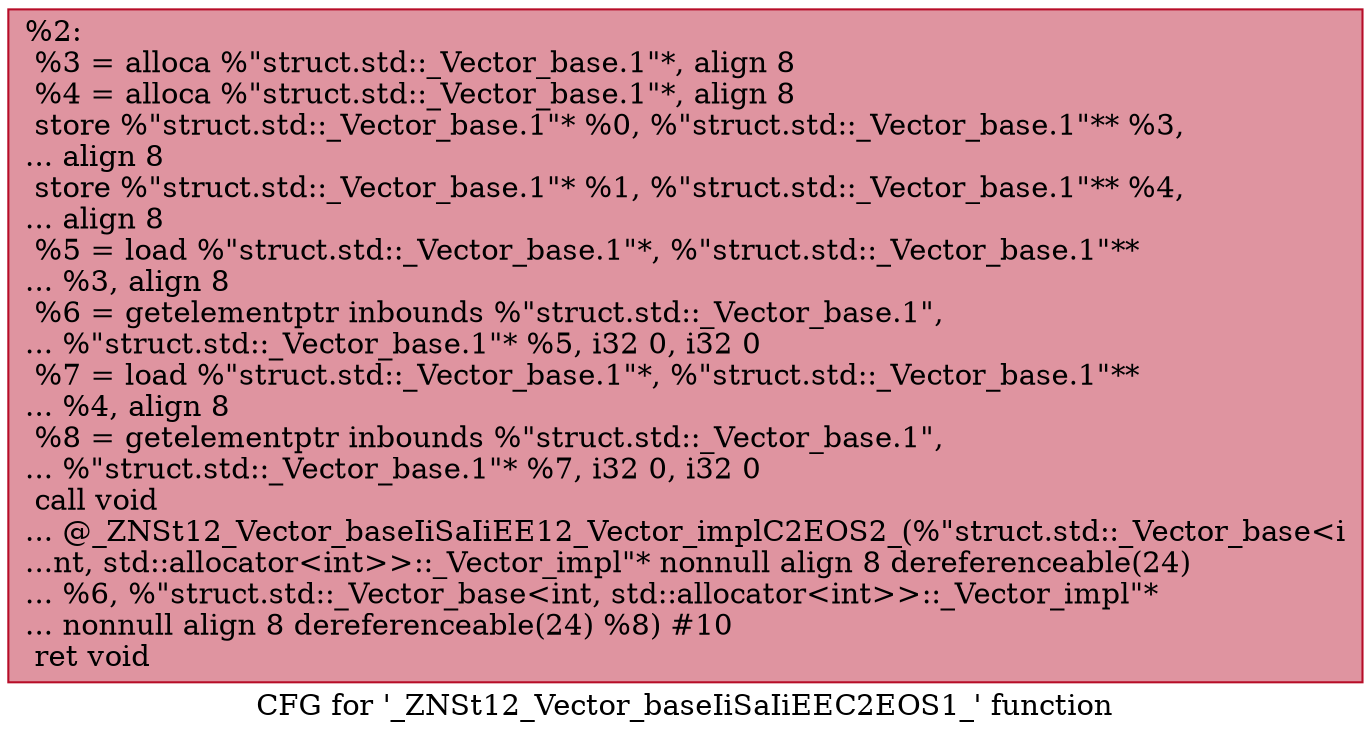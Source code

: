 digraph "CFG for '_ZNSt12_Vector_baseIiSaIiEEC2EOS1_' function" {
	label="CFG for '_ZNSt12_Vector_baseIiSaIiEEC2EOS1_' function";

	Node0x55a96eebd830 [shape=record,color="#b70d28ff", style=filled, fillcolor="#b70d2870",label="{%2:\l  %3 = alloca %\"struct.std::_Vector_base.1\"*, align 8\l  %4 = alloca %\"struct.std::_Vector_base.1\"*, align 8\l  store %\"struct.std::_Vector_base.1\"* %0, %\"struct.std::_Vector_base.1\"** %3,\l... align 8\l  store %\"struct.std::_Vector_base.1\"* %1, %\"struct.std::_Vector_base.1\"** %4,\l... align 8\l  %5 = load %\"struct.std::_Vector_base.1\"*, %\"struct.std::_Vector_base.1\"**\l... %3, align 8\l  %6 = getelementptr inbounds %\"struct.std::_Vector_base.1\",\l... %\"struct.std::_Vector_base.1\"* %5, i32 0, i32 0\l  %7 = load %\"struct.std::_Vector_base.1\"*, %\"struct.std::_Vector_base.1\"**\l... %4, align 8\l  %8 = getelementptr inbounds %\"struct.std::_Vector_base.1\",\l... %\"struct.std::_Vector_base.1\"* %7, i32 0, i32 0\l  call void\l... @_ZNSt12_Vector_baseIiSaIiEE12_Vector_implC2EOS2_(%\"struct.std::_Vector_base\<i\l...nt, std::allocator\<int\>\>::_Vector_impl\"* nonnull align 8 dereferenceable(24)\l... %6, %\"struct.std::_Vector_base\<int, std::allocator\<int\>\>::_Vector_impl\"*\l... nonnull align 8 dereferenceable(24) %8) #10\l  ret void\l}"];
}
